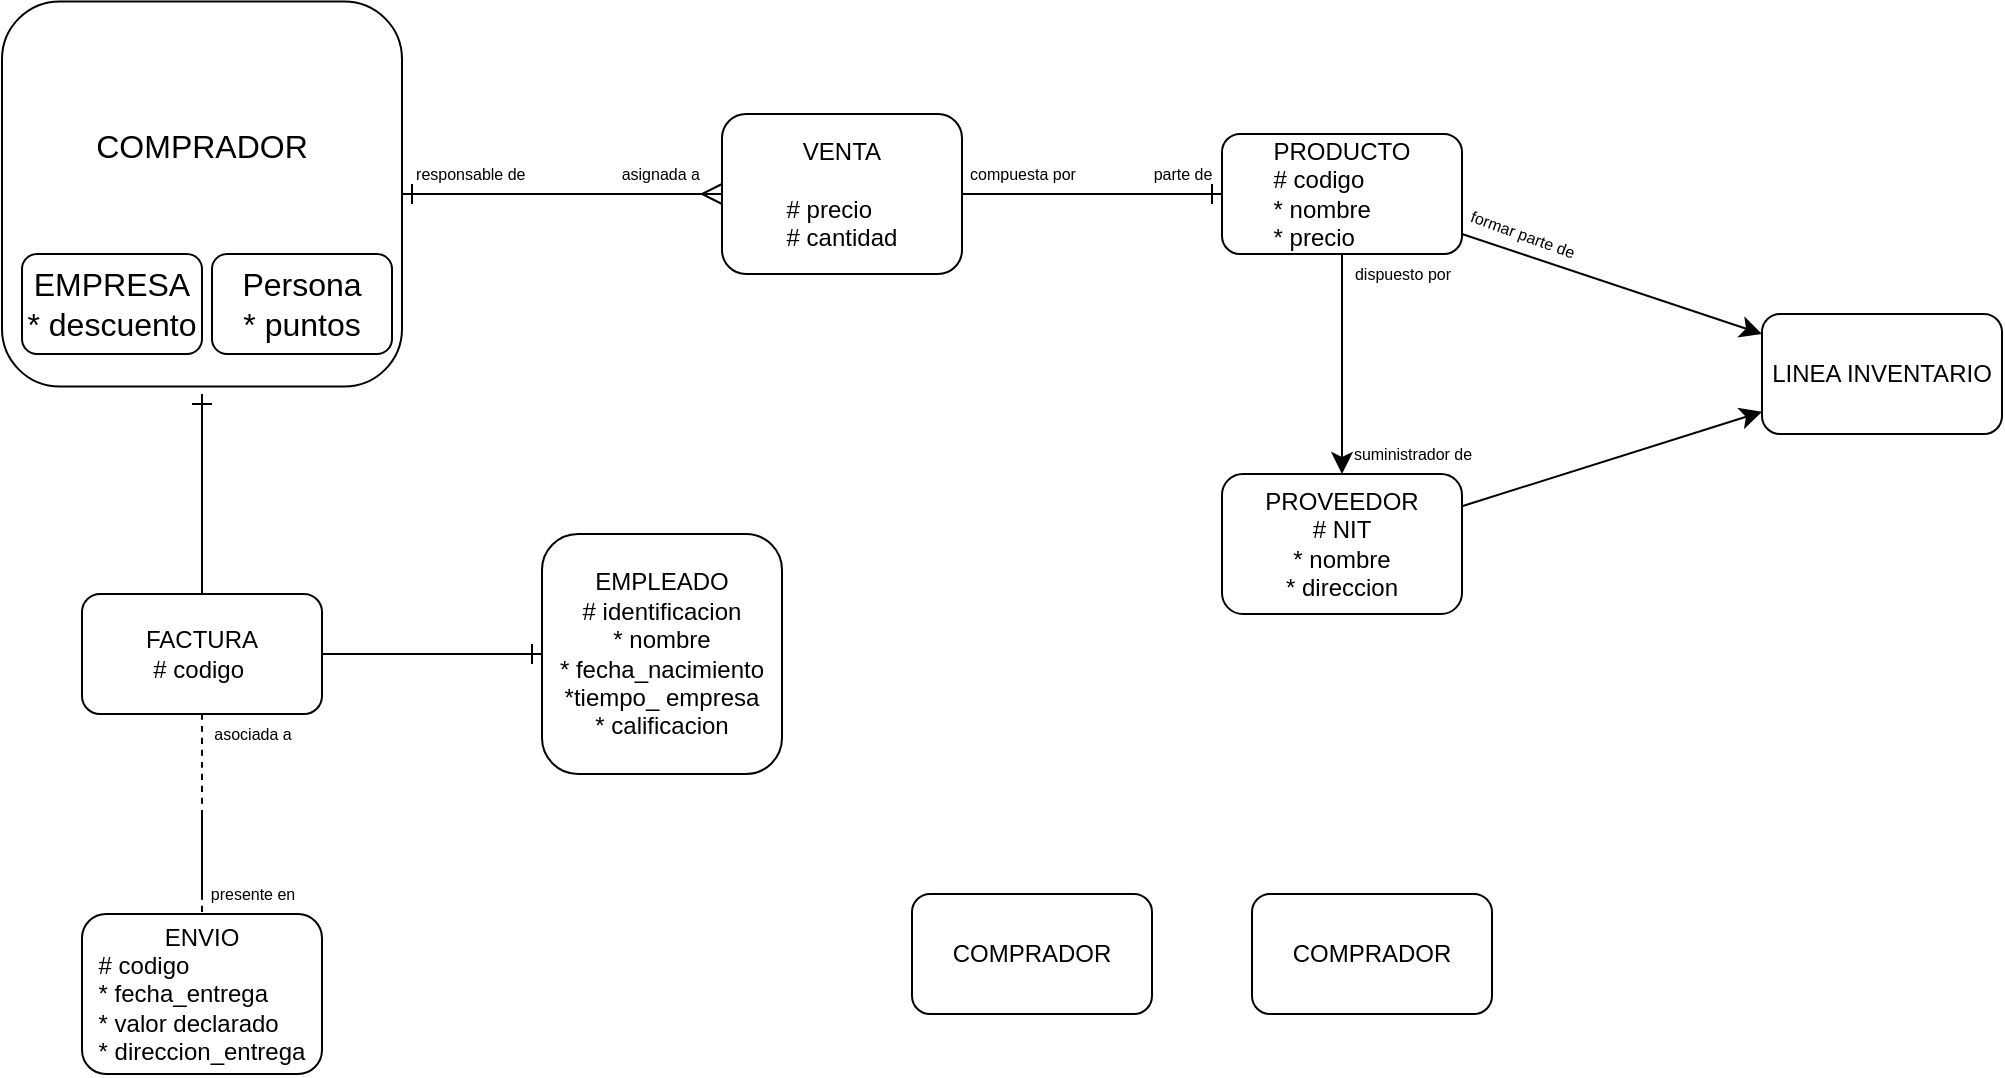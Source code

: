 <mxfile version="21.1.5" type="github">
  <diagram name="Page-1" id="welwAuUpqZPMjJ7m0QYO">
    <mxGraphModel dx="1629" dy="1244" grid="1" gridSize="10" guides="1" tooltips="1" connect="1" arrows="1" fold="1" page="1" pageScale="1" pageWidth="850" pageHeight="1100" math="0" shadow="0">
      <root>
        <mxCell id="0" />
        <mxCell id="1" parent="0" />
        <mxCell id="qYcrkfFkZDpFq10aM7kx-1" value="COMPRADOR&lt;br style=&quot;color: rgb(255, 255, 255); font-size: 12px;&quot;&gt;&lt;div style=&quot;color: rgb(255, 255, 255); font-size: 12px; text-align: left; line-height: 12px;&quot;&gt;&lt;span style=&quot;background-color: initial;&quot;&gt;# identificacion&lt;/span&gt;&lt;/div&gt;&lt;div style=&quot;color: rgb(255, 255, 255); font-size: 12px; text-align: left; line-height: 12px;&quot;&gt;&lt;span style=&quot;background-color: initial;&quot;&gt;* nombre&lt;/span&gt;&lt;/div&gt;&lt;div style=&quot;color: rgb(255, 255, 255); font-size: 12px; text-align: left; line-height: 12px;&quot;&gt;&lt;span style=&quot;background-color: initial;&quot;&gt;* cantidad&lt;/span&gt;&lt;/div&gt;&lt;div style=&quot;color: rgb(255, 255, 255); font-size: 12px; text-align: left; line-height: 12px;&quot;&gt;&lt;span style=&quot;background-color: initial;&quot;&gt;&lt;br&gt;&lt;/span&gt;&lt;/div&gt;" style="rounded=1;whiteSpace=wrap;html=1;fontSize=16;direction=east;" vertex="1" parent="1">
          <mxGeometry x="30" y="103.75" width="200" height="192.5" as="geometry" />
        </mxCell>
        <mxCell id="qYcrkfFkZDpFq10aM7kx-2" value="" style="edgeStyle=none;curved=1;rounded=0;orthogonalLoop=1;jettySize=auto;html=1;fontSize=12;startSize=8;endSize=8;endArrow=ERone;endFill=0;" edge="1" parent="1" source="qYcrkfFkZDpFq10aM7kx-4" target="qYcrkfFkZDpFq10aM7kx-7">
          <mxGeometry relative="1" as="geometry" />
        </mxCell>
        <mxCell id="qYcrkfFkZDpFq10aM7kx-3" value="" style="edgeStyle=none;curved=1;rounded=0;orthogonalLoop=1;jettySize=auto;html=1;fontSize=12;startSize=8;endSize=8;endArrow=ERone;endFill=0;startArrow=ERmany;startFill=0;" edge="1" parent="1" source="qYcrkfFkZDpFq10aM7kx-4" target="qYcrkfFkZDpFq10aM7kx-1">
          <mxGeometry relative="1" as="geometry" />
        </mxCell>
        <mxCell id="qYcrkfFkZDpFq10aM7kx-4" value="VENTA&lt;br&gt;&lt;br&gt;&lt;div style=&quot;text-align: left;&quot;&gt;&lt;span style=&quot;background-color: initial;&quot;&gt;# precio&lt;/span&gt;&lt;/div&gt;&lt;div style=&quot;text-align: left;&quot;&gt;&lt;span style=&quot;background-color: initial;&quot;&gt;# cantidad&lt;/span&gt;&lt;/div&gt;" style="rounded=1;whiteSpace=wrap;html=1;" vertex="1" parent="1">
          <mxGeometry x="390" y="160" width="120" height="80" as="geometry" />
        </mxCell>
        <mxCell id="qYcrkfFkZDpFq10aM7kx-5" style="edgeStyle=none;curved=1;rounded=0;orthogonalLoop=1;jettySize=auto;html=1;fontSize=12;startSize=8;endSize=8;" edge="1" parent="1" source="qYcrkfFkZDpFq10aM7kx-7" target="qYcrkfFkZDpFq10aM7kx-12">
          <mxGeometry relative="1" as="geometry" />
        </mxCell>
        <mxCell id="qYcrkfFkZDpFq10aM7kx-6" value="" style="edgeStyle=none;curved=1;rounded=0;orthogonalLoop=1;jettySize=auto;html=1;fontSize=12;startSize=8;endSize=8;" edge="1" parent="1" source="qYcrkfFkZDpFq10aM7kx-7" target="qYcrkfFkZDpFq10aM7kx-10">
          <mxGeometry relative="1" as="geometry" />
        </mxCell>
        <mxCell id="qYcrkfFkZDpFq10aM7kx-7" value="PRODUCTO&lt;br&gt;&lt;div style=&quot;text-align: left;&quot;&gt;&lt;span style=&quot;background-color: initial;&quot;&gt;# codigo&lt;/span&gt;&lt;/div&gt;&lt;div style=&quot;text-align: left;&quot;&gt;&lt;span style=&quot;background-color: initial;&quot;&gt;* nombre&amp;nbsp;&lt;/span&gt;&lt;/div&gt;&lt;div style=&quot;text-align: left;&quot;&gt;&lt;span style=&quot;background-color: initial;&quot;&gt;* precio&lt;/span&gt;&lt;/div&gt;" style="rounded=1;whiteSpace=wrap;html=1;align=center;" vertex="1" parent="1">
          <mxGeometry x="640" y="170" width="120" height="60" as="geometry" />
        </mxCell>
        <mxCell id="qYcrkfFkZDpFq10aM7kx-8" value="COMPRADOR" style="rounded=1;whiteSpace=wrap;html=1;" vertex="1" parent="1">
          <mxGeometry x="655" y="550" width="120" height="60" as="geometry" />
        </mxCell>
        <mxCell id="qYcrkfFkZDpFq10aM7kx-9" value="COMPRADOR" style="rounded=1;whiteSpace=wrap;html=1;" vertex="1" parent="1">
          <mxGeometry x="485" y="550" width="120" height="60" as="geometry" />
        </mxCell>
        <mxCell id="qYcrkfFkZDpFq10aM7kx-10" value="LINEA INVENTARIO" style="rounded=1;whiteSpace=wrap;html=1;" vertex="1" parent="1">
          <mxGeometry x="910" y="260" width="120" height="60" as="geometry" />
        </mxCell>
        <mxCell id="qYcrkfFkZDpFq10aM7kx-11" value="" style="edgeStyle=none;curved=1;rounded=0;orthogonalLoop=1;jettySize=auto;html=1;fontSize=12;startSize=8;endSize=8;" edge="1" parent="1" source="qYcrkfFkZDpFq10aM7kx-12" target="qYcrkfFkZDpFq10aM7kx-10">
          <mxGeometry relative="1" as="geometry" />
        </mxCell>
        <mxCell id="qYcrkfFkZDpFq10aM7kx-12" value="PROVEEDOR&lt;br&gt;# NIT&lt;br&gt;* nombre&lt;br&gt;* direccion" style="rounded=1;whiteSpace=wrap;html=1;" vertex="1" parent="1">
          <mxGeometry x="640" y="340" width="120" height="70" as="geometry" />
        </mxCell>
        <mxCell id="qYcrkfFkZDpFq10aM7kx-13" value="ENVIO&lt;br&gt;&lt;div style=&quot;text-align: left;&quot;&gt;&lt;span style=&quot;background-color: initial;&quot;&gt;# codigo&lt;/span&gt;&lt;/div&gt;&lt;div style=&quot;text-align: left;&quot;&gt;&lt;span style=&quot;background-color: initial;&quot;&gt;* fecha_entrega&lt;/span&gt;&lt;/div&gt;&lt;div style=&quot;text-align: left;&quot;&gt;&lt;span style=&quot;background-color: initial;&quot;&gt;* valor declarado&lt;/span&gt;&lt;/div&gt;&lt;div style=&quot;text-align: left;&quot;&gt;&lt;span style=&quot;background-color: initial;&quot;&gt;* direccion_entrega&lt;/span&gt;&lt;/div&gt;" style="rounded=1;whiteSpace=wrap;html=1;" vertex="1" parent="1">
          <mxGeometry x="70" y="560" width="120" height="80" as="geometry" />
        </mxCell>
        <mxCell id="qYcrkfFkZDpFq10aM7kx-14" style="edgeStyle=none;curved=1;rounded=0;orthogonalLoop=1;jettySize=auto;html=1;fontSize=12;startSize=8;endSize=8;endArrow=ERone;endFill=0;" edge="1" parent="1" source="qYcrkfFkZDpFq10aM7kx-17">
          <mxGeometry relative="1" as="geometry">
            <mxPoint x="130" y="300" as="targetPoint" />
          </mxGeometry>
        </mxCell>
        <mxCell id="qYcrkfFkZDpFq10aM7kx-15" style="edgeStyle=none;curved=1;rounded=0;orthogonalLoop=1;jettySize=auto;html=1;entryX=0.5;entryY=0;entryDx=0;entryDy=0;fontSize=12;startSize=8;endSize=8;dashed=1;endArrow=none;endFill=0;" edge="1" parent="1" source="qYcrkfFkZDpFq10aM7kx-17" target="qYcrkfFkZDpFq10aM7kx-13">
          <mxGeometry relative="1" as="geometry" />
        </mxCell>
        <mxCell id="qYcrkfFkZDpFq10aM7kx-16" value="" style="edgeStyle=none;curved=1;rounded=0;orthogonalLoop=1;jettySize=auto;html=1;fontSize=12;startSize=8;endSize=8;endArrow=ERone;endFill=0;" edge="1" parent="1" source="qYcrkfFkZDpFq10aM7kx-17" target="qYcrkfFkZDpFq10aM7kx-20">
          <mxGeometry relative="1" as="geometry" />
        </mxCell>
        <mxCell id="qYcrkfFkZDpFq10aM7kx-17" value="FACTURA&lt;br&gt;# codigo&amp;nbsp;" style="rounded=1;whiteSpace=wrap;html=1;" vertex="1" parent="1">
          <mxGeometry x="70" y="400" width="120" height="60" as="geometry" />
        </mxCell>
        <mxCell id="qYcrkfFkZDpFq10aM7kx-18" value="Persona&lt;br&gt;* puntos" style="rounded=1;whiteSpace=wrap;html=1;fontSize=16;" vertex="1" parent="1">
          <mxGeometry x="135" y="230" width="90" height="50" as="geometry" />
        </mxCell>
        <mxCell id="qYcrkfFkZDpFq10aM7kx-19" value="EMPRESA&lt;br&gt;* descuento" style="rounded=1;whiteSpace=wrap;html=1;fontSize=16;" vertex="1" parent="1">
          <mxGeometry x="40" y="230" width="90" height="50" as="geometry" />
        </mxCell>
        <mxCell id="qYcrkfFkZDpFq10aM7kx-20" value="EMPLEADO&lt;br&gt;# identificacion&lt;br&gt;* nombre&lt;br&gt;* fecha_nacimiento&lt;br&gt;*tiempo_ empresa&lt;br&gt;* calificacion" style="rounded=1;whiteSpace=wrap;html=1;" vertex="1" parent="1">
          <mxGeometry x="300" y="370" width="120" height="120" as="geometry" />
        </mxCell>
        <mxCell id="qYcrkfFkZDpFq10aM7kx-21" value="compuesta por" style="text;html=1;align=center;verticalAlign=middle;resizable=0;points=[];autosize=1;strokeColor=none;fillColor=none;fontSize=8;" vertex="1" parent="1">
          <mxGeometry x="500" y="180" width="80" height="20" as="geometry" />
        </mxCell>
        <mxCell id="qYcrkfFkZDpFq10aM7kx-22" value="parte de" style="text;html=1;align=center;verticalAlign=middle;resizable=0;points=[];autosize=1;strokeColor=none;fillColor=none;fontSize=8;" vertex="1" parent="1">
          <mxGeometry x="595" y="180" width="50" height="20" as="geometry" />
        </mxCell>
        <mxCell id="qYcrkfFkZDpFq10aM7kx-23" value="responsable de&amp;nbsp;" style="text;html=1;align=center;verticalAlign=middle;resizable=0;points=[];autosize=1;strokeColor=none;fillColor=none;fontSize=8;" vertex="1" parent="1">
          <mxGeometry x="225" y="180" width="80" height="20" as="geometry" />
        </mxCell>
        <mxCell id="qYcrkfFkZDpFq10aM7kx-24" value="asignada a&amp;nbsp;" style="text;html=1;align=center;verticalAlign=middle;resizable=0;points=[];autosize=1;strokeColor=none;fillColor=none;fontSize=8;" vertex="1" parent="1">
          <mxGeometry x="330" y="180" width="60" height="20" as="geometry" />
        </mxCell>
        <mxCell id="qYcrkfFkZDpFq10aM7kx-25" style="edgeStyle=none;curved=1;rounded=0;orthogonalLoop=1;jettySize=auto;html=1;fontSize=12;startSize=8;endSize=8;endArrow=none;endFill=0;" edge="1" parent="1">
          <mxGeometry relative="1" as="geometry">
            <mxPoint x="130" y="510" as="sourcePoint" />
            <mxPoint x="130" y="550" as="targetPoint" />
          </mxGeometry>
        </mxCell>
        <mxCell id="qYcrkfFkZDpFq10aM7kx-26" value="asociada a" style="text;html=1;align=center;verticalAlign=middle;resizable=0;points=[];autosize=1;strokeColor=none;fillColor=none;fontSize=8;" vertex="1" parent="1">
          <mxGeometry x="125" y="460" width="60" height="20" as="geometry" />
        </mxCell>
        <mxCell id="qYcrkfFkZDpFq10aM7kx-27" value="presente en" style="text;html=1;align=center;verticalAlign=middle;resizable=0;points=[];autosize=1;strokeColor=none;fillColor=none;fontSize=8;" vertex="1" parent="1">
          <mxGeometry x="120" y="540" width="70" height="20" as="geometry" />
        </mxCell>
        <mxCell id="qYcrkfFkZDpFq10aM7kx-28" value="dispuesto por" style="text;html=1;align=center;verticalAlign=middle;resizable=0;points=[];autosize=1;strokeColor=none;fillColor=none;fontSize=8;" vertex="1" parent="1">
          <mxGeometry x="695" y="230" width="70" height="20" as="geometry" />
        </mxCell>
        <mxCell id="qYcrkfFkZDpFq10aM7kx-29" value="suministrador de" style="text;html=1;align=center;verticalAlign=middle;resizable=0;points=[];autosize=1;strokeColor=none;fillColor=none;fontSize=8;" vertex="1" parent="1">
          <mxGeometry x="695" y="320" width="80" height="20" as="geometry" />
        </mxCell>
        <mxCell id="qYcrkfFkZDpFq10aM7kx-30" value="formar parte de" style="text;html=1;align=center;verticalAlign=middle;resizable=0;points=[];autosize=1;strokeColor=none;fillColor=none;fontSize=8;rotation=20;" vertex="1" parent="1">
          <mxGeometry x="750" y="210" width="80" height="20" as="geometry" />
        </mxCell>
      </root>
    </mxGraphModel>
  </diagram>
</mxfile>
